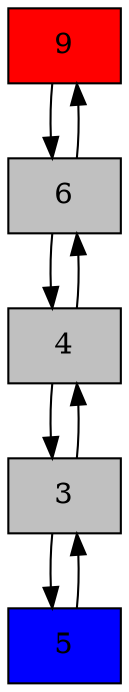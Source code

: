 digraph grafico{
node [style = "filled" shape = "box"]
"<clases.nodoDoble.NodoDoble object at 0x000001702EC75280>" [label = "9" fillcolor = "red"]
"<clases.nodoDoble.NodoDoble object at 0x000001702EC75280>" -> "<clases.nodoDoble.NodoDoble object at 0x000001702EB27730>"
"<clases.nodoDoble.NodoDoble object at 0x000001702EB27730>" [label = "6" fillcolor = "gray"]
"<clases.nodoDoble.NodoDoble object at 0x000001702EB27730>" -> "<clases.nodoDoble.NodoDoble object at 0x000001702EB27790>"
"<clases.nodoDoble.NodoDoble object at 0x000001702EB27730>" -> "<clases.nodoDoble.NodoDoble object at 0x000001702EC75280>"
"<clases.nodoDoble.NodoDoble object at 0x000001702EB27790>" [label = "4" fillcolor = "gray"]
"<clases.nodoDoble.NodoDoble object at 0x000001702EB27790>" -> "<clases.nodoDoble.NodoDoble object at 0x000001702EC75130>"
"<clases.nodoDoble.NodoDoble object at 0x000001702EB27790>" -> "<clases.nodoDoble.NodoDoble object at 0x000001702EB27730>"
"<clases.nodoDoble.NodoDoble object at 0x000001702EC75130>" [label = "3" fillcolor = "gray"]
"<clases.nodoDoble.NodoDoble object at 0x000001702EC75130>" -> "<clases.nodoDoble.NodoDoble object at 0x000001702EC752B0>"
"<clases.nodoDoble.NodoDoble object at 0x000001702EC75130>" -> "<clases.nodoDoble.NodoDoble object at 0x000001702EB27790>"
"<clases.nodoDoble.NodoDoble object at 0x000001702EC752B0>" [label = "5" fillcolor = "blue"]
"<clases.nodoDoble.NodoDoble object at 0x000001702EC752B0>" -> "<clases.nodoDoble.NodoDoble object at 0x000001702EC75130>"
}